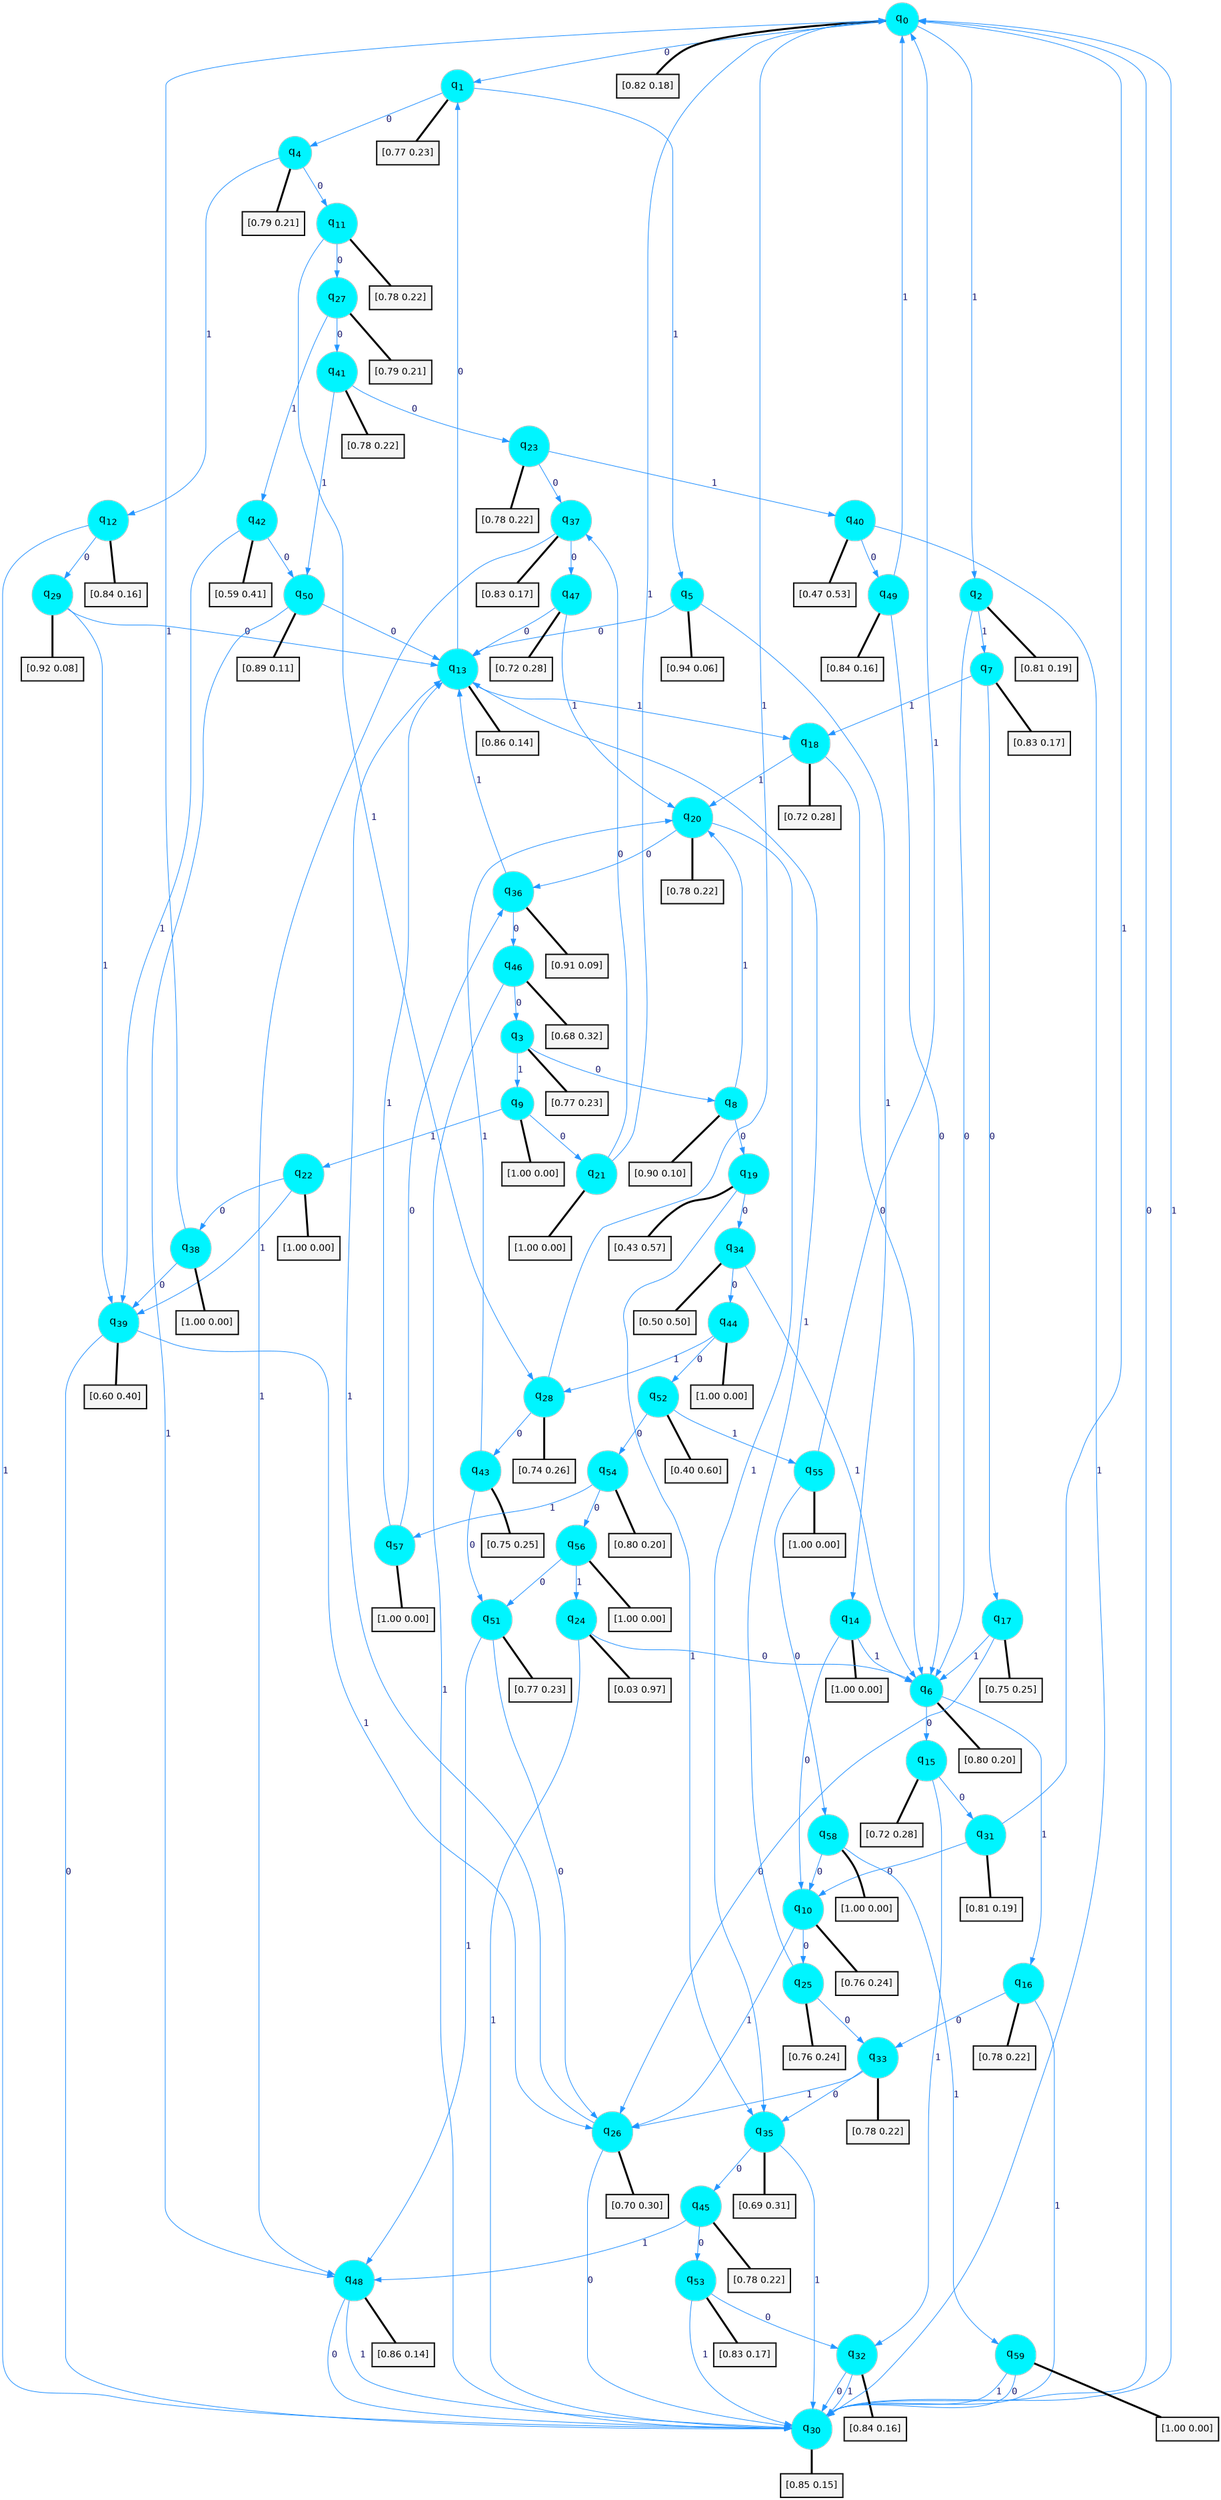 digraph G {
graph [
bgcolor=transparent, dpi=300, rankdir=TD, size="40,25"];
node [
color=gray, fillcolor=turquoise1, fontcolor=black, fontname=Helvetica, fontsize=16, fontweight=bold, shape=circle, style=filled];
edge [
arrowsize=1, color=dodgerblue1, fontcolor=midnightblue, fontname=courier, fontweight=bold, penwidth=1, style=solid, weight=20];
0[label=<q<SUB>0</SUB>>];
1[label=<q<SUB>1</SUB>>];
2[label=<q<SUB>2</SUB>>];
3[label=<q<SUB>3</SUB>>];
4[label=<q<SUB>4</SUB>>];
5[label=<q<SUB>5</SUB>>];
6[label=<q<SUB>6</SUB>>];
7[label=<q<SUB>7</SUB>>];
8[label=<q<SUB>8</SUB>>];
9[label=<q<SUB>9</SUB>>];
10[label=<q<SUB>10</SUB>>];
11[label=<q<SUB>11</SUB>>];
12[label=<q<SUB>12</SUB>>];
13[label=<q<SUB>13</SUB>>];
14[label=<q<SUB>14</SUB>>];
15[label=<q<SUB>15</SUB>>];
16[label=<q<SUB>16</SUB>>];
17[label=<q<SUB>17</SUB>>];
18[label=<q<SUB>18</SUB>>];
19[label=<q<SUB>19</SUB>>];
20[label=<q<SUB>20</SUB>>];
21[label=<q<SUB>21</SUB>>];
22[label=<q<SUB>22</SUB>>];
23[label=<q<SUB>23</SUB>>];
24[label=<q<SUB>24</SUB>>];
25[label=<q<SUB>25</SUB>>];
26[label=<q<SUB>26</SUB>>];
27[label=<q<SUB>27</SUB>>];
28[label=<q<SUB>28</SUB>>];
29[label=<q<SUB>29</SUB>>];
30[label=<q<SUB>30</SUB>>];
31[label=<q<SUB>31</SUB>>];
32[label=<q<SUB>32</SUB>>];
33[label=<q<SUB>33</SUB>>];
34[label=<q<SUB>34</SUB>>];
35[label=<q<SUB>35</SUB>>];
36[label=<q<SUB>36</SUB>>];
37[label=<q<SUB>37</SUB>>];
38[label=<q<SUB>38</SUB>>];
39[label=<q<SUB>39</SUB>>];
40[label=<q<SUB>40</SUB>>];
41[label=<q<SUB>41</SUB>>];
42[label=<q<SUB>42</SUB>>];
43[label=<q<SUB>43</SUB>>];
44[label=<q<SUB>44</SUB>>];
45[label=<q<SUB>45</SUB>>];
46[label=<q<SUB>46</SUB>>];
47[label=<q<SUB>47</SUB>>];
48[label=<q<SUB>48</SUB>>];
49[label=<q<SUB>49</SUB>>];
50[label=<q<SUB>50</SUB>>];
51[label=<q<SUB>51</SUB>>];
52[label=<q<SUB>52</SUB>>];
53[label=<q<SUB>53</SUB>>];
54[label=<q<SUB>54</SUB>>];
55[label=<q<SUB>55</SUB>>];
56[label=<q<SUB>56</SUB>>];
57[label=<q<SUB>57</SUB>>];
58[label=<q<SUB>58</SUB>>];
59[label=<q<SUB>59</SUB>>];
60[label="[0.82 0.18]", shape=box,fontcolor=black, fontname=Helvetica, fontsize=14, penwidth=2, fillcolor=whitesmoke,color=black];
61[label="[0.77 0.23]", shape=box,fontcolor=black, fontname=Helvetica, fontsize=14, penwidth=2, fillcolor=whitesmoke,color=black];
62[label="[0.81 0.19]", shape=box,fontcolor=black, fontname=Helvetica, fontsize=14, penwidth=2, fillcolor=whitesmoke,color=black];
63[label="[0.77 0.23]", shape=box,fontcolor=black, fontname=Helvetica, fontsize=14, penwidth=2, fillcolor=whitesmoke,color=black];
64[label="[0.79 0.21]", shape=box,fontcolor=black, fontname=Helvetica, fontsize=14, penwidth=2, fillcolor=whitesmoke,color=black];
65[label="[0.94 0.06]", shape=box,fontcolor=black, fontname=Helvetica, fontsize=14, penwidth=2, fillcolor=whitesmoke,color=black];
66[label="[0.80 0.20]", shape=box,fontcolor=black, fontname=Helvetica, fontsize=14, penwidth=2, fillcolor=whitesmoke,color=black];
67[label="[0.83 0.17]", shape=box,fontcolor=black, fontname=Helvetica, fontsize=14, penwidth=2, fillcolor=whitesmoke,color=black];
68[label="[0.90 0.10]", shape=box,fontcolor=black, fontname=Helvetica, fontsize=14, penwidth=2, fillcolor=whitesmoke,color=black];
69[label="[1.00 0.00]", shape=box,fontcolor=black, fontname=Helvetica, fontsize=14, penwidth=2, fillcolor=whitesmoke,color=black];
70[label="[0.76 0.24]", shape=box,fontcolor=black, fontname=Helvetica, fontsize=14, penwidth=2, fillcolor=whitesmoke,color=black];
71[label="[0.78 0.22]", shape=box,fontcolor=black, fontname=Helvetica, fontsize=14, penwidth=2, fillcolor=whitesmoke,color=black];
72[label="[0.84 0.16]", shape=box,fontcolor=black, fontname=Helvetica, fontsize=14, penwidth=2, fillcolor=whitesmoke,color=black];
73[label="[0.86 0.14]", shape=box,fontcolor=black, fontname=Helvetica, fontsize=14, penwidth=2, fillcolor=whitesmoke,color=black];
74[label="[1.00 0.00]", shape=box,fontcolor=black, fontname=Helvetica, fontsize=14, penwidth=2, fillcolor=whitesmoke,color=black];
75[label="[0.72 0.28]", shape=box,fontcolor=black, fontname=Helvetica, fontsize=14, penwidth=2, fillcolor=whitesmoke,color=black];
76[label="[0.78 0.22]", shape=box,fontcolor=black, fontname=Helvetica, fontsize=14, penwidth=2, fillcolor=whitesmoke,color=black];
77[label="[0.75 0.25]", shape=box,fontcolor=black, fontname=Helvetica, fontsize=14, penwidth=2, fillcolor=whitesmoke,color=black];
78[label="[0.72 0.28]", shape=box,fontcolor=black, fontname=Helvetica, fontsize=14, penwidth=2, fillcolor=whitesmoke,color=black];
79[label="[0.43 0.57]", shape=box,fontcolor=black, fontname=Helvetica, fontsize=14, penwidth=2, fillcolor=whitesmoke,color=black];
80[label="[0.78 0.22]", shape=box,fontcolor=black, fontname=Helvetica, fontsize=14, penwidth=2, fillcolor=whitesmoke,color=black];
81[label="[1.00 0.00]", shape=box,fontcolor=black, fontname=Helvetica, fontsize=14, penwidth=2, fillcolor=whitesmoke,color=black];
82[label="[1.00 0.00]", shape=box,fontcolor=black, fontname=Helvetica, fontsize=14, penwidth=2, fillcolor=whitesmoke,color=black];
83[label="[0.78 0.22]", shape=box,fontcolor=black, fontname=Helvetica, fontsize=14, penwidth=2, fillcolor=whitesmoke,color=black];
84[label="[0.03 0.97]", shape=box,fontcolor=black, fontname=Helvetica, fontsize=14, penwidth=2, fillcolor=whitesmoke,color=black];
85[label="[0.76 0.24]", shape=box,fontcolor=black, fontname=Helvetica, fontsize=14, penwidth=2, fillcolor=whitesmoke,color=black];
86[label="[0.70 0.30]", shape=box,fontcolor=black, fontname=Helvetica, fontsize=14, penwidth=2, fillcolor=whitesmoke,color=black];
87[label="[0.79 0.21]", shape=box,fontcolor=black, fontname=Helvetica, fontsize=14, penwidth=2, fillcolor=whitesmoke,color=black];
88[label="[0.74 0.26]", shape=box,fontcolor=black, fontname=Helvetica, fontsize=14, penwidth=2, fillcolor=whitesmoke,color=black];
89[label="[0.92 0.08]", shape=box,fontcolor=black, fontname=Helvetica, fontsize=14, penwidth=2, fillcolor=whitesmoke,color=black];
90[label="[0.85 0.15]", shape=box,fontcolor=black, fontname=Helvetica, fontsize=14, penwidth=2, fillcolor=whitesmoke,color=black];
91[label="[0.81 0.19]", shape=box,fontcolor=black, fontname=Helvetica, fontsize=14, penwidth=2, fillcolor=whitesmoke,color=black];
92[label="[0.84 0.16]", shape=box,fontcolor=black, fontname=Helvetica, fontsize=14, penwidth=2, fillcolor=whitesmoke,color=black];
93[label="[0.78 0.22]", shape=box,fontcolor=black, fontname=Helvetica, fontsize=14, penwidth=2, fillcolor=whitesmoke,color=black];
94[label="[0.50 0.50]", shape=box,fontcolor=black, fontname=Helvetica, fontsize=14, penwidth=2, fillcolor=whitesmoke,color=black];
95[label="[0.69 0.31]", shape=box,fontcolor=black, fontname=Helvetica, fontsize=14, penwidth=2, fillcolor=whitesmoke,color=black];
96[label="[0.91 0.09]", shape=box,fontcolor=black, fontname=Helvetica, fontsize=14, penwidth=2, fillcolor=whitesmoke,color=black];
97[label="[0.83 0.17]", shape=box,fontcolor=black, fontname=Helvetica, fontsize=14, penwidth=2, fillcolor=whitesmoke,color=black];
98[label="[1.00 0.00]", shape=box,fontcolor=black, fontname=Helvetica, fontsize=14, penwidth=2, fillcolor=whitesmoke,color=black];
99[label="[0.60 0.40]", shape=box,fontcolor=black, fontname=Helvetica, fontsize=14, penwidth=2, fillcolor=whitesmoke,color=black];
100[label="[0.47 0.53]", shape=box,fontcolor=black, fontname=Helvetica, fontsize=14, penwidth=2, fillcolor=whitesmoke,color=black];
101[label="[0.78 0.22]", shape=box,fontcolor=black, fontname=Helvetica, fontsize=14, penwidth=2, fillcolor=whitesmoke,color=black];
102[label="[0.59 0.41]", shape=box,fontcolor=black, fontname=Helvetica, fontsize=14, penwidth=2, fillcolor=whitesmoke,color=black];
103[label="[0.75 0.25]", shape=box,fontcolor=black, fontname=Helvetica, fontsize=14, penwidth=2, fillcolor=whitesmoke,color=black];
104[label="[1.00 0.00]", shape=box,fontcolor=black, fontname=Helvetica, fontsize=14, penwidth=2, fillcolor=whitesmoke,color=black];
105[label="[0.78 0.22]", shape=box,fontcolor=black, fontname=Helvetica, fontsize=14, penwidth=2, fillcolor=whitesmoke,color=black];
106[label="[0.68 0.32]", shape=box,fontcolor=black, fontname=Helvetica, fontsize=14, penwidth=2, fillcolor=whitesmoke,color=black];
107[label="[0.72 0.28]", shape=box,fontcolor=black, fontname=Helvetica, fontsize=14, penwidth=2, fillcolor=whitesmoke,color=black];
108[label="[0.86 0.14]", shape=box,fontcolor=black, fontname=Helvetica, fontsize=14, penwidth=2, fillcolor=whitesmoke,color=black];
109[label="[0.84 0.16]", shape=box,fontcolor=black, fontname=Helvetica, fontsize=14, penwidth=2, fillcolor=whitesmoke,color=black];
110[label="[0.89 0.11]", shape=box,fontcolor=black, fontname=Helvetica, fontsize=14, penwidth=2, fillcolor=whitesmoke,color=black];
111[label="[0.77 0.23]", shape=box,fontcolor=black, fontname=Helvetica, fontsize=14, penwidth=2, fillcolor=whitesmoke,color=black];
112[label="[0.40 0.60]", shape=box,fontcolor=black, fontname=Helvetica, fontsize=14, penwidth=2, fillcolor=whitesmoke,color=black];
113[label="[0.83 0.17]", shape=box,fontcolor=black, fontname=Helvetica, fontsize=14, penwidth=2, fillcolor=whitesmoke,color=black];
114[label="[0.80 0.20]", shape=box,fontcolor=black, fontname=Helvetica, fontsize=14, penwidth=2, fillcolor=whitesmoke,color=black];
115[label="[1.00 0.00]", shape=box,fontcolor=black, fontname=Helvetica, fontsize=14, penwidth=2, fillcolor=whitesmoke,color=black];
116[label="[1.00 0.00]", shape=box,fontcolor=black, fontname=Helvetica, fontsize=14, penwidth=2, fillcolor=whitesmoke,color=black];
117[label="[1.00 0.00]", shape=box,fontcolor=black, fontname=Helvetica, fontsize=14, penwidth=2, fillcolor=whitesmoke,color=black];
118[label="[1.00 0.00]", shape=box,fontcolor=black, fontname=Helvetica, fontsize=14, penwidth=2, fillcolor=whitesmoke,color=black];
119[label="[1.00 0.00]", shape=box,fontcolor=black, fontname=Helvetica, fontsize=14, penwidth=2, fillcolor=whitesmoke,color=black];
0->1 [label=0];
0->2 [label=1];
0->60 [arrowhead=none, penwidth=3,color=black];
1->4 [label=0];
1->5 [label=1];
1->61 [arrowhead=none, penwidth=3,color=black];
2->6 [label=0];
2->7 [label=1];
2->62 [arrowhead=none, penwidth=3,color=black];
3->8 [label=0];
3->9 [label=1];
3->63 [arrowhead=none, penwidth=3,color=black];
4->11 [label=0];
4->12 [label=1];
4->64 [arrowhead=none, penwidth=3,color=black];
5->13 [label=0];
5->14 [label=1];
5->65 [arrowhead=none, penwidth=3,color=black];
6->15 [label=0];
6->16 [label=1];
6->66 [arrowhead=none, penwidth=3,color=black];
7->17 [label=0];
7->18 [label=1];
7->67 [arrowhead=none, penwidth=3,color=black];
8->19 [label=0];
8->20 [label=1];
8->68 [arrowhead=none, penwidth=3,color=black];
9->21 [label=0];
9->22 [label=1];
9->69 [arrowhead=none, penwidth=3,color=black];
10->25 [label=0];
10->26 [label=1];
10->70 [arrowhead=none, penwidth=3,color=black];
11->27 [label=0];
11->28 [label=1];
11->71 [arrowhead=none, penwidth=3,color=black];
12->29 [label=0];
12->30 [label=1];
12->72 [arrowhead=none, penwidth=3,color=black];
13->1 [label=0];
13->18 [label=1];
13->73 [arrowhead=none, penwidth=3,color=black];
14->10 [label=0];
14->6 [label=1];
14->74 [arrowhead=none, penwidth=3,color=black];
15->31 [label=0];
15->32 [label=1];
15->75 [arrowhead=none, penwidth=3,color=black];
16->33 [label=0];
16->30 [label=1];
16->76 [arrowhead=none, penwidth=3,color=black];
17->26 [label=0];
17->6 [label=1];
17->77 [arrowhead=none, penwidth=3,color=black];
18->6 [label=0];
18->20 [label=1];
18->78 [arrowhead=none, penwidth=3,color=black];
19->34 [label=0];
19->35 [label=1];
19->79 [arrowhead=none, penwidth=3,color=black];
20->36 [label=0];
20->35 [label=1];
20->80 [arrowhead=none, penwidth=3,color=black];
21->37 [label=0];
21->0 [label=1];
21->81 [arrowhead=none, penwidth=3,color=black];
22->38 [label=0];
22->39 [label=1];
22->82 [arrowhead=none, penwidth=3,color=black];
23->37 [label=0];
23->40 [label=1];
23->83 [arrowhead=none, penwidth=3,color=black];
24->6 [label=0];
24->30 [label=1];
24->84 [arrowhead=none, penwidth=3,color=black];
25->33 [label=0];
25->13 [label=1];
25->85 [arrowhead=none, penwidth=3,color=black];
26->30 [label=0];
26->13 [label=1];
26->86 [arrowhead=none, penwidth=3,color=black];
27->41 [label=0];
27->42 [label=1];
27->87 [arrowhead=none, penwidth=3,color=black];
28->43 [label=0];
28->0 [label=1];
28->88 [arrowhead=none, penwidth=3,color=black];
29->13 [label=0];
29->39 [label=1];
29->89 [arrowhead=none, penwidth=3,color=black];
30->0 [label=0];
30->0 [label=1];
30->90 [arrowhead=none, penwidth=3,color=black];
31->10 [label=0];
31->0 [label=1];
31->91 [arrowhead=none, penwidth=3,color=black];
32->30 [label=0];
32->30 [label=1];
32->92 [arrowhead=none, penwidth=3,color=black];
33->35 [label=0];
33->26 [label=1];
33->93 [arrowhead=none, penwidth=3,color=black];
34->44 [label=0];
34->6 [label=1];
34->94 [arrowhead=none, penwidth=3,color=black];
35->45 [label=0];
35->30 [label=1];
35->95 [arrowhead=none, penwidth=3,color=black];
36->46 [label=0];
36->13 [label=1];
36->96 [arrowhead=none, penwidth=3,color=black];
37->47 [label=0];
37->48 [label=1];
37->97 [arrowhead=none, penwidth=3,color=black];
38->39 [label=0];
38->0 [label=1];
38->98 [arrowhead=none, penwidth=3,color=black];
39->30 [label=0];
39->26 [label=1];
39->99 [arrowhead=none, penwidth=3,color=black];
40->49 [label=0];
40->30 [label=1];
40->100 [arrowhead=none, penwidth=3,color=black];
41->23 [label=0];
41->50 [label=1];
41->101 [arrowhead=none, penwidth=3,color=black];
42->50 [label=0];
42->39 [label=1];
42->102 [arrowhead=none, penwidth=3,color=black];
43->51 [label=0];
43->20 [label=1];
43->103 [arrowhead=none, penwidth=3,color=black];
44->52 [label=0];
44->28 [label=1];
44->104 [arrowhead=none, penwidth=3,color=black];
45->53 [label=0];
45->48 [label=1];
45->105 [arrowhead=none, penwidth=3,color=black];
46->3 [label=0];
46->30 [label=1];
46->106 [arrowhead=none, penwidth=3,color=black];
47->13 [label=0];
47->20 [label=1];
47->107 [arrowhead=none, penwidth=3,color=black];
48->30 [label=0];
48->30 [label=1];
48->108 [arrowhead=none, penwidth=3,color=black];
49->6 [label=0];
49->0 [label=1];
49->109 [arrowhead=none, penwidth=3,color=black];
50->13 [label=0];
50->48 [label=1];
50->110 [arrowhead=none, penwidth=3,color=black];
51->26 [label=0];
51->48 [label=1];
51->111 [arrowhead=none, penwidth=3,color=black];
52->54 [label=0];
52->55 [label=1];
52->112 [arrowhead=none, penwidth=3,color=black];
53->32 [label=0];
53->30 [label=1];
53->113 [arrowhead=none, penwidth=3,color=black];
54->56 [label=0];
54->57 [label=1];
54->114 [arrowhead=none, penwidth=3,color=black];
55->58 [label=0];
55->0 [label=1];
55->115 [arrowhead=none, penwidth=3,color=black];
56->51 [label=0];
56->24 [label=1];
56->116 [arrowhead=none, penwidth=3,color=black];
57->36 [label=0];
57->13 [label=1];
57->117 [arrowhead=none, penwidth=3,color=black];
58->10 [label=0];
58->59 [label=1];
58->118 [arrowhead=none, penwidth=3,color=black];
59->30 [label=0];
59->30 [label=1];
59->119 [arrowhead=none, penwidth=3,color=black];
}
